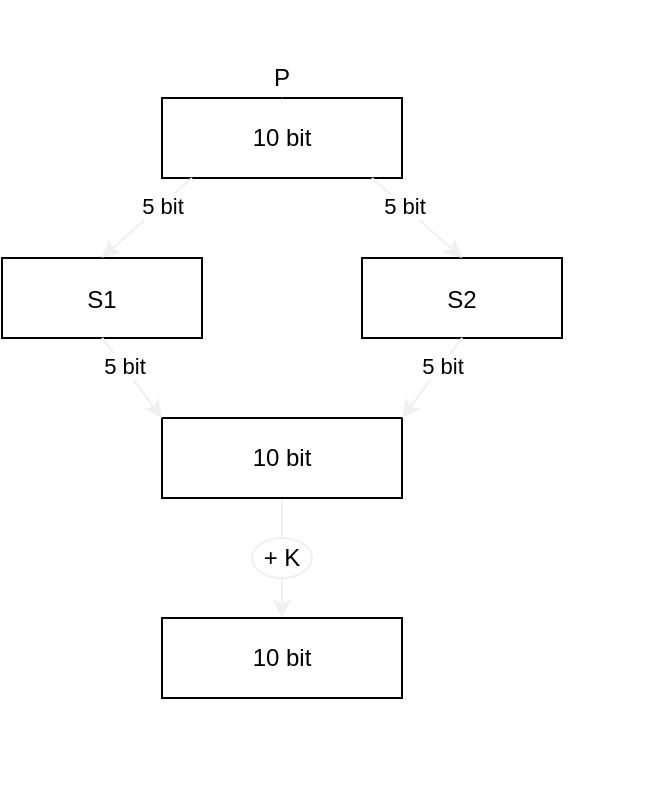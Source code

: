 <mxfile>
    <diagram id="kgpKYQtTHZ0yAKxKKP6v" name="Page-1">
        <mxGraphModel dx="636" dy="458" grid="1" gridSize="10" guides="1" tooltips="1" connect="1" arrows="1" fold="1" page="1" pageScale="1" pageWidth="850" pageHeight="1100" math="0" shadow="0">
            <root>
                <mxCell id="0"/>
                <mxCell id="1" parent="0"/>
                <mxCell id="3nuBFxr9cyL0pnOWT2aG-1" value="S1" style="shape=umlLifeline;perimeter=lifelinePerimeter;container=1;collapsible=0;recursiveResize=0;rounded=0;shadow=0;strokeWidth=1;" parent="1" vertex="1">
                    <mxGeometry x="120" y="280" width="100" height="40" as="geometry"/>
                </mxCell>
                <mxCell id="3nuBFxr9cyL0pnOWT2aG-5" value="S2" style="shape=umlLifeline;perimeter=lifelinePerimeter;container=1;collapsible=0;recursiveResize=0;rounded=0;shadow=0;strokeWidth=1;" parent="1" vertex="1">
                    <mxGeometry x="300" y="280" width="100" height="40" as="geometry"/>
                </mxCell>
                <mxCell id="21" value="" style="edgeStyle=orthogonalEdgeStyle;rounded=1;orthogonalLoop=1;jettySize=auto;html=1;strokeColor=#f0f0f0;" parent="1" source="6" target="17" edge="1">
                    <mxGeometry relative="1" as="geometry"/>
                </mxCell>
                <mxCell id="6" value="10 bit" style="rounded=0;whiteSpace=wrap;html=1;" parent="1" vertex="1">
                    <mxGeometry x="200" y="360" width="120" height="40" as="geometry"/>
                </mxCell>
                <mxCell id="10" value="10 bit" style="rounded=0;whiteSpace=wrap;html=1;" parent="1" vertex="1">
                    <mxGeometry x="200" y="200" width="120" height="40" as="geometry"/>
                </mxCell>
                <mxCell id="12" value="" style="endArrow=classic;html=1;strokeColor=#f0f0f0;exitX=0.25;exitY=1;exitDx=0;exitDy=0;entryX=0.499;entryY=-0.002;entryDx=0;entryDy=0;entryPerimeter=0;" parent="1" target="3nuBFxr9cyL0pnOWT2aG-1" edge="1">
                    <mxGeometry width="50" height="50" relative="1" as="geometry">
                        <mxPoint x="215" y="240" as="sourcePoint"/>
                        <mxPoint x="310" y="240" as="targetPoint"/>
                    </mxGeometry>
                </mxCell>
                <mxCell id="13" value="5 bit" style="edgeLabel;html=1;align=center;verticalAlign=middle;resizable=0;points=[];" parent="12" vertex="1" connectable="0">
                    <mxGeometry x="-0.327" relative="1" as="geometry">
                        <mxPoint as="offset"/>
                    </mxGeometry>
                </mxCell>
                <mxCell id="14" value="" style="endArrow=classic;html=1;strokeColor=#f0f0f0;exitX=0.75;exitY=1;exitDx=0;exitDy=0;entryX=0.501;entryY=-0.001;entryDx=0;entryDy=0;entryPerimeter=0;" parent="1" target="3nuBFxr9cyL0pnOWT2aG-5" edge="1">
                    <mxGeometry width="50" height="50" relative="1" as="geometry">
                        <mxPoint x="305" y="240" as="sourcePoint"/>
                        <mxPoint x="179.9" y="289.92" as="targetPoint"/>
                    </mxGeometry>
                </mxCell>
                <mxCell id="15" value="5 bit" style="edgeLabel;html=1;align=center;verticalAlign=middle;resizable=0;points=[];" parent="14" vertex="1" connectable="0">
                    <mxGeometry x="-0.327" relative="1" as="geometry">
                        <mxPoint as="offset"/>
                    </mxGeometry>
                </mxCell>
                <mxCell id="166" style="edgeStyle=none;html=1;entryX=0.5;entryY=0;entryDx=0;entryDy=0;exitX=0.5;exitY=1;exitDx=0;exitDy=0;fillColor=#eeeeee;strokeWidth=4;strokeColor=#FFFFFF;" parent="1" source="17" target="10" edge="1">
                    <mxGeometry relative="1" as="geometry">
                        <mxPoint x="260" y="540" as="sourcePoint"/>
                        <Array as="points">
                            <mxPoint x="260" y="540"/>
                            <mxPoint x="440" y="540"/>
                            <mxPoint x="440" y="160"/>
                            <mxPoint x="260" y="160"/>
                        </Array>
                    </mxGeometry>
                </mxCell>
                <mxCell id="17" value="10 bit" style="rounded=0;whiteSpace=wrap;html=1;" parent="1" vertex="1">
                    <mxGeometry x="200" y="460" width="120" height="40" as="geometry"/>
                </mxCell>
                <mxCell id="22" value="" style="endArrow=classic;html=1;strokeColor=#f0f0f0;exitX=0.501;exitY=0.998;exitDx=0;exitDy=0;entryX=1;entryY=0;entryDx=0;entryDy=0;exitPerimeter=0;" parent="1" source="3nuBFxr9cyL0pnOWT2aG-5" target="6" edge="1">
                    <mxGeometry width="50" height="50" relative="1" as="geometry">
                        <mxPoint x="315" y="250" as="sourcePoint"/>
                        <mxPoint x="360.1" y="289.96" as="targetPoint"/>
                    </mxGeometry>
                </mxCell>
                <mxCell id="23" value="5 bit" style="edgeLabel;html=1;align=center;verticalAlign=middle;resizable=0;points=[];" parent="22" vertex="1" connectable="0">
                    <mxGeometry x="-0.327" relative="1" as="geometry">
                        <mxPoint as="offset"/>
                    </mxGeometry>
                </mxCell>
                <mxCell id="24" value="" style="endArrow=classic;html=1;strokeColor=#f0f0f0;exitX=0.501;exitY=0.998;exitDx=0;exitDy=0;entryX=0;entryY=0;entryDx=0;entryDy=0;exitPerimeter=0;" parent="1" source="3nuBFxr9cyL0pnOWT2aG-1" target="6" edge="1">
                    <mxGeometry width="50" height="50" relative="1" as="geometry">
                        <mxPoint x="225" y="250" as="sourcePoint"/>
                        <mxPoint x="179.9" y="289.92" as="targetPoint"/>
                    </mxGeometry>
                </mxCell>
                <mxCell id="25" value="5 bit" style="edgeLabel;html=1;align=center;verticalAlign=middle;resizable=0;points=[];" parent="24" vertex="1" connectable="0">
                    <mxGeometry x="-0.327" relative="1" as="geometry">
                        <mxPoint as="offset"/>
                    </mxGeometry>
                </mxCell>
                <mxCell id="26" value="+ K" style="ellipse;whiteSpace=wrap;html=1;rounded=0;strokeColor=#f0f0f0;" parent="1" vertex="1">
                    <mxGeometry x="245" y="420" width="30" height="20" as="geometry"/>
                </mxCell>
                <mxCell id="44" value="P" style="text;html=1;strokeColor=none;fillColor=none;align=center;verticalAlign=middle;whiteSpace=wrap;rounded=0;" parent="1" vertex="1">
                    <mxGeometry x="240" y="180" width="40" height="20" as="geometry"/>
                </mxCell>
            </root>
        </mxGraphModel>
    </diagram>
</mxfile>